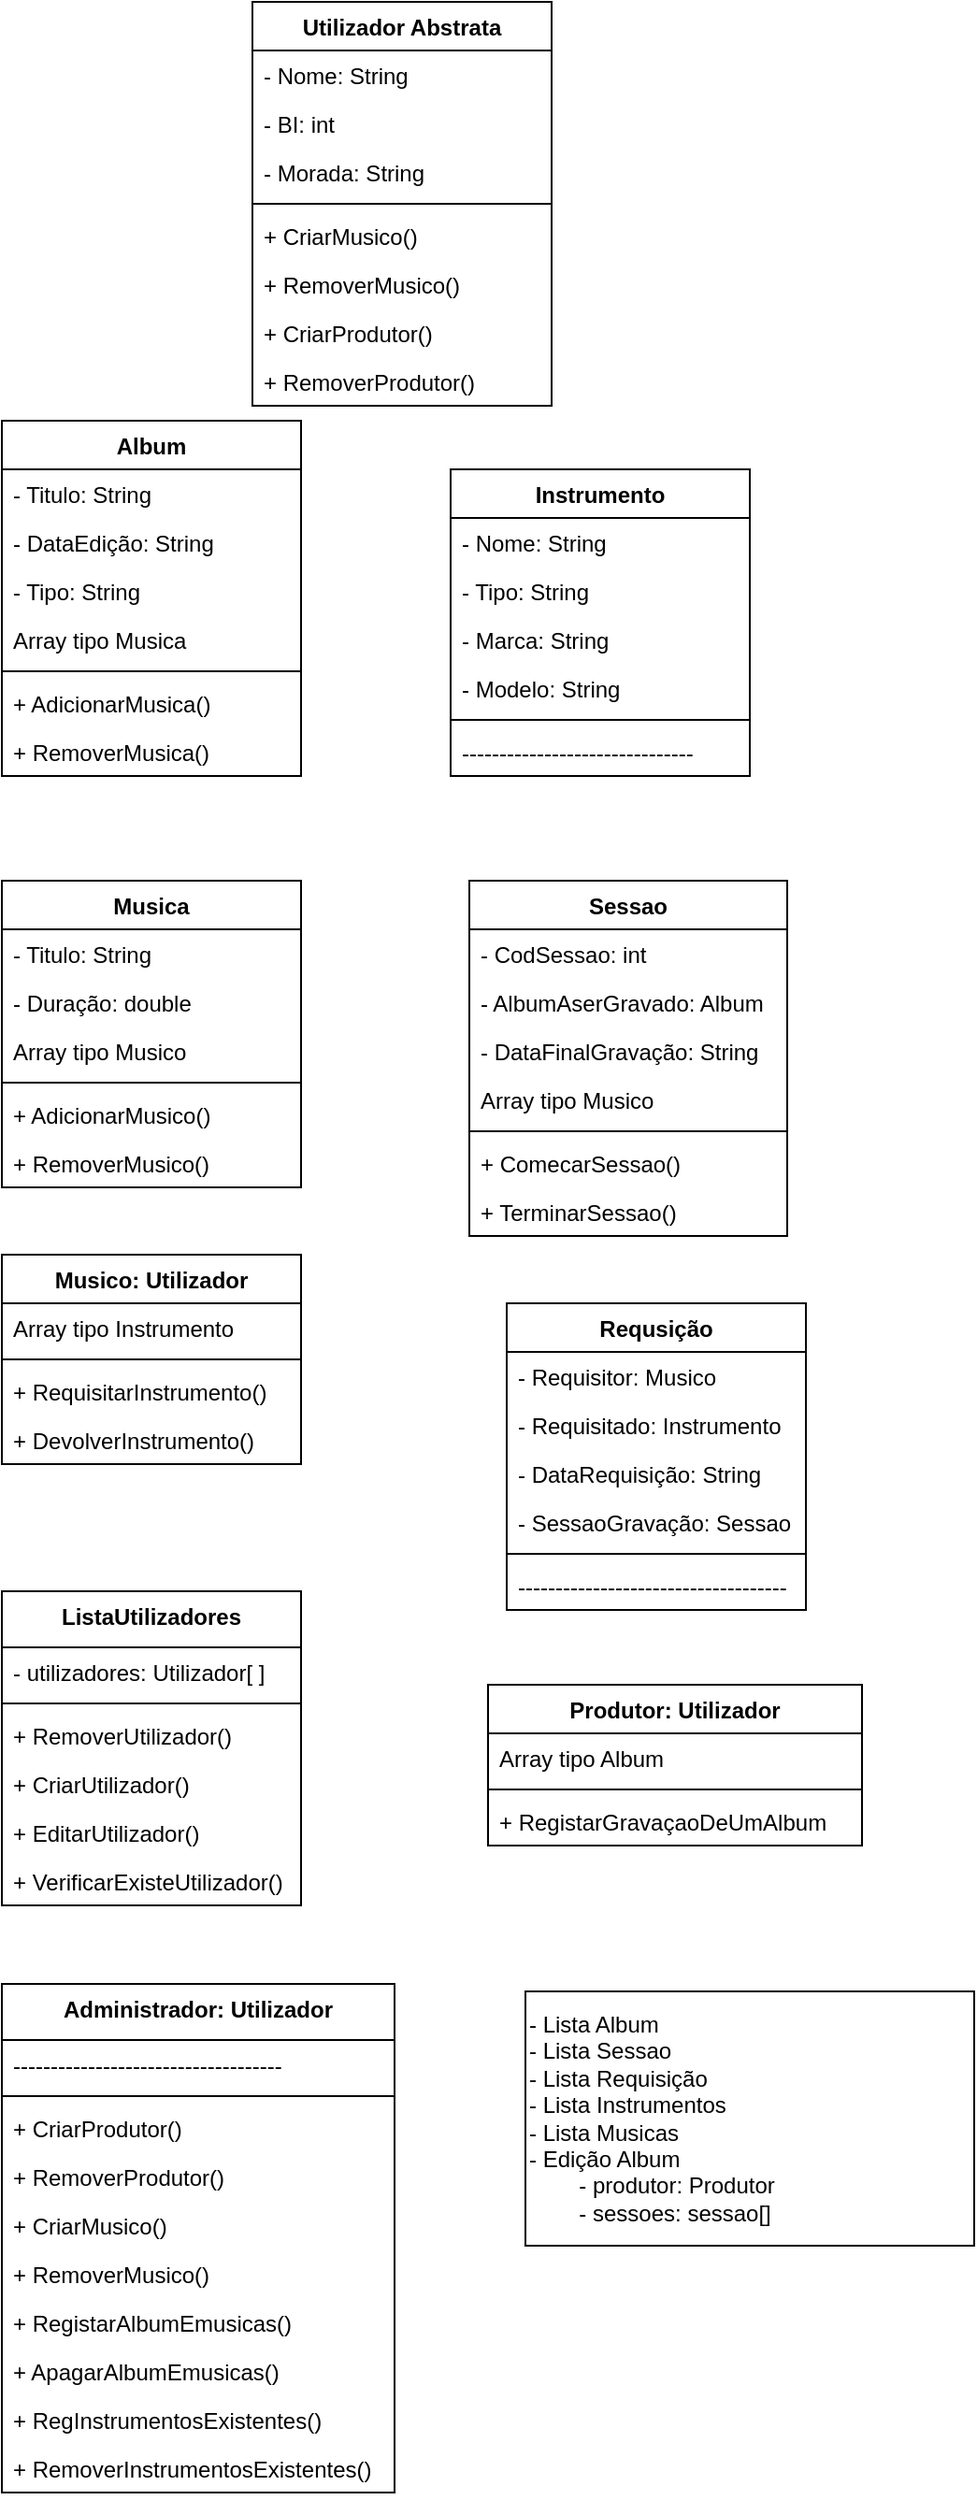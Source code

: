 <mxfile version="20.3.0" type="device"><diagram id="ZNUPMOFN4Fz9I-_FxuV6" name="Página-1"><mxGraphModel dx="734" dy="1929" grid="1" gridSize="10" guides="1" tooltips="1" connect="1" arrows="1" fold="1" page="1" pageScale="1" pageWidth="827" pageHeight="1169" math="0" shadow="0"><root><mxCell id="0"/><mxCell id="1" parent="0"/><mxCell id="EXbaauie8SCiXDVmpUHN-1" value="Album" style="swimlane;fontStyle=1;align=center;verticalAlign=top;childLayout=stackLayout;horizontal=1;startSize=26;horizontalStack=0;resizeParent=1;resizeParentMax=0;resizeLast=0;collapsible=1;marginBottom=0;" parent="1" vertex="1"><mxGeometry x="200" y="54" width="160" height="190" as="geometry"/></mxCell><mxCell id="EXbaauie8SCiXDVmpUHN-9" value="- Titulo: String" style="text;strokeColor=none;fillColor=none;align=left;verticalAlign=top;spacingLeft=4;spacingRight=4;overflow=hidden;rotatable=0;points=[[0,0.5],[1,0.5]];portConstraint=eastwest;" parent="EXbaauie8SCiXDVmpUHN-1" vertex="1"><mxGeometry y="26" width="160" height="26" as="geometry"/></mxCell><mxCell id="EXbaauie8SCiXDVmpUHN-8" value="- DataEdição: String" style="text;strokeColor=none;fillColor=none;align=left;verticalAlign=top;spacingLeft=4;spacingRight=4;overflow=hidden;rotatable=0;points=[[0,0.5],[1,0.5]];portConstraint=eastwest;" parent="EXbaauie8SCiXDVmpUHN-1" vertex="1"><mxGeometry y="52" width="160" height="26" as="geometry"/></mxCell><mxCell id="EXbaauie8SCiXDVmpUHN-7" value="- Tipo: String" style="text;strokeColor=none;fillColor=none;align=left;verticalAlign=top;spacingLeft=4;spacingRight=4;overflow=hidden;rotatable=0;points=[[0,0.5],[1,0.5]];portConstraint=eastwest;" parent="EXbaauie8SCiXDVmpUHN-1" vertex="1"><mxGeometry y="78" width="160" height="26" as="geometry"/></mxCell><mxCell id="EXbaauie8SCiXDVmpUHN-2" value="Array tipo Musica" style="text;strokeColor=none;fillColor=none;align=left;verticalAlign=top;spacingLeft=4;spacingRight=4;overflow=hidden;rotatable=0;points=[[0,0.5],[1,0.5]];portConstraint=eastwest;" parent="EXbaauie8SCiXDVmpUHN-1" vertex="1"><mxGeometry y="104" width="160" height="26" as="geometry"/></mxCell><mxCell id="EXbaauie8SCiXDVmpUHN-3" value="" style="line;strokeWidth=1;fillColor=none;align=left;verticalAlign=middle;spacingTop=-1;spacingLeft=3;spacingRight=3;rotatable=0;labelPosition=right;points=[];portConstraint=eastwest;strokeColor=inherit;" parent="EXbaauie8SCiXDVmpUHN-1" vertex="1"><mxGeometry y="130" width="160" height="8" as="geometry"/></mxCell><mxCell id="EXbaauie8SCiXDVmpUHN-6" value="+ AdicionarMusica()" style="text;strokeColor=none;fillColor=none;align=left;verticalAlign=top;spacingLeft=4;spacingRight=4;overflow=hidden;rotatable=0;points=[[0,0.5],[1,0.5]];portConstraint=eastwest;" parent="EXbaauie8SCiXDVmpUHN-1" vertex="1"><mxGeometry y="138" width="160" height="26" as="geometry"/></mxCell><mxCell id="EXbaauie8SCiXDVmpUHN-10" value="+ RemoverMusica()" style="text;strokeColor=none;fillColor=none;align=left;verticalAlign=top;spacingLeft=4;spacingRight=4;overflow=hidden;rotatable=0;points=[[0,0.5],[1,0.5]];portConstraint=eastwest;" parent="EXbaauie8SCiXDVmpUHN-1" vertex="1"><mxGeometry y="164" width="160" height="26" as="geometry"/></mxCell><mxCell id="EXbaauie8SCiXDVmpUHN-11" value="Musica" style="swimlane;fontStyle=1;align=center;verticalAlign=top;childLayout=stackLayout;horizontal=1;startSize=26;horizontalStack=0;resizeParent=1;resizeParentMax=0;resizeLast=0;collapsible=1;marginBottom=0;" parent="1" vertex="1"><mxGeometry x="200" y="300" width="160" height="164" as="geometry"/></mxCell><mxCell id="EXbaauie8SCiXDVmpUHN-17" value="- Titulo: String" style="text;strokeColor=none;fillColor=none;align=left;verticalAlign=top;spacingLeft=4;spacingRight=4;overflow=hidden;rotatable=0;points=[[0,0.5],[1,0.5]];portConstraint=eastwest;" parent="EXbaauie8SCiXDVmpUHN-11" vertex="1"><mxGeometry y="26" width="160" height="26" as="geometry"/></mxCell><mxCell id="EXbaauie8SCiXDVmpUHN-16" value="- Duração: double" style="text;strokeColor=none;fillColor=none;align=left;verticalAlign=top;spacingLeft=4;spacingRight=4;overflow=hidden;rotatable=0;points=[[0,0.5],[1,0.5]];portConstraint=eastwest;" parent="EXbaauie8SCiXDVmpUHN-11" vertex="1"><mxGeometry y="52" width="160" height="26" as="geometry"/></mxCell><mxCell id="EXbaauie8SCiXDVmpUHN-15" value="Array tipo Musico" style="text;strokeColor=none;fillColor=none;align=left;verticalAlign=top;spacingLeft=4;spacingRight=4;overflow=hidden;rotatable=0;points=[[0,0.5],[1,0.5]];portConstraint=eastwest;" parent="EXbaauie8SCiXDVmpUHN-11" vertex="1"><mxGeometry y="78" width="160" height="26" as="geometry"/></mxCell><mxCell id="EXbaauie8SCiXDVmpUHN-13" value="" style="line;strokeWidth=1;fillColor=none;align=left;verticalAlign=middle;spacingTop=-1;spacingLeft=3;spacingRight=3;rotatable=0;labelPosition=right;points=[];portConstraint=eastwest;strokeColor=inherit;" parent="EXbaauie8SCiXDVmpUHN-11" vertex="1"><mxGeometry y="104" width="160" height="8" as="geometry"/></mxCell><mxCell id="EXbaauie8SCiXDVmpUHN-38" value="+ AdicionarMusico()" style="text;strokeColor=none;fillColor=none;align=left;verticalAlign=top;spacingLeft=4;spacingRight=4;overflow=hidden;rotatable=0;points=[[0,0.5],[1,0.5]];portConstraint=eastwest;" parent="EXbaauie8SCiXDVmpUHN-11" vertex="1"><mxGeometry y="112" width="160" height="26" as="geometry"/></mxCell><mxCell id="EXbaauie8SCiXDVmpUHN-20" value="+ RemoverMusico()" style="text;strokeColor=none;fillColor=none;align=left;verticalAlign=top;spacingLeft=4;spacingRight=4;overflow=hidden;rotatable=0;points=[[0,0.5],[1,0.5]];portConstraint=eastwest;" parent="EXbaauie8SCiXDVmpUHN-11" vertex="1"><mxGeometry y="138" width="160" height="26" as="geometry"/></mxCell><mxCell id="EXbaauie8SCiXDVmpUHN-21" value="Musico: Utilizador" style="swimlane;fontStyle=1;align=center;verticalAlign=top;childLayout=stackLayout;horizontal=1;startSize=26;horizontalStack=0;resizeParent=1;resizeParentMax=0;resizeLast=0;collapsible=1;marginBottom=0;" parent="1" vertex="1"><mxGeometry x="200" y="500" width="160" height="112" as="geometry"/></mxCell><mxCell id="EXbaauie8SCiXDVmpUHN-23" value="Array tipo Instrumento" style="text;strokeColor=none;fillColor=none;align=left;verticalAlign=top;spacingLeft=4;spacingRight=4;overflow=hidden;rotatable=0;points=[[0,0.5],[1,0.5]];portConstraint=eastwest;" parent="EXbaauie8SCiXDVmpUHN-21" vertex="1"><mxGeometry y="26" width="160" height="26" as="geometry"/></mxCell><mxCell id="EXbaauie8SCiXDVmpUHN-25" value="" style="line;strokeWidth=1;fillColor=none;align=left;verticalAlign=middle;spacingTop=-1;spacingLeft=3;spacingRight=3;rotatable=0;labelPosition=right;points=[];portConstraint=eastwest;strokeColor=inherit;" parent="EXbaauie8SCiXDVmpUHN-21" vertex="1"><mxGeometry y="52" width="160" height="8" as="geometry"/></mxCell><mxCell id="EXbaauie8SCiXDVmpUHN-39" value="+ RequisitarInstrumento()" style="text;strokeColor=none;fillColor=none;align=left;verticalAlign=top;spacingLeft=4;spacingRight=4;overflow=hidden;rotatable=0;points=[[0,0.5],[1,0.5]];portConstraint=eastwest;" parent="EXbaauie8SCiXDVmpUHN-21" vertex="1"><mxGeometry y="60" width="160" height="26" as="geometry"/></mxCell><mxCell id="EXbaauie8SCiXDVmpUHN-27" value="+ DevolverInstrumento()" style="text;strokeColor=none;fillColor=none;align=left;verticalAlign=top;spacingLeft=4;spacingRight=4;overflow=hidden;rotatable=0;points=[[0,0.5],[1,0.5]];portConstraint=eastwest;" parent="EXbaauie8SCiXDVmpUHN-21" vertex="1"><mxGeometry y="86" width="160" height="26" as="geometry"/></mxCell><mxCell id="EXbaauie8SCiXDVmpUHN-31" value="Instrumento" style="swimlane;fontStyle=1;align=center;verticalAlign=top;childLayout=stackLayout;horizontal=1;startSize=26;horizontalStack=0;resizeParent=1;resizeParentMax=0;resizeLast=0;collapsible=1;marginBottom=0;" parent="1" vertex="1"><mxGeometry x="440" y="80" width="160" height="164" as="geometry"/></mxCell><mxCell id="EXbaauie8SCiXDVmpUHN-32" value="- Nome: String" style="text;strokeColor=none;fillColor=none;align=left;verticalAlign=top;spacingLeft=4;spacingRight=4;overflow=hidden;rotatable=0;points=[[0,0.5],[1,0.5]];portConstraint=eastwest;" parent="EXbaauie8SCiXDVmpUHN-31" vertex="1"><mxGeometry y="26" width="160" height="26" as="geometry"/></mxCell><mxCell id="EXbaauie8SCiXDVmpUHN-33" value="- Tipo: String" style="text;strokeColor=none;fillColor=none;align=left;verticalAlign=top;spacingLeft=4;spacingRight=4;overflow=hidden;rotatable=0;points=[[0,0.5],[1,0.5]];portConstraint=eastwest;" parent="EXbaauie8SCiXDVmpUHN-31" vertex="1"><mxGeometry y="52" width="160" height="26" as="geometry"/></mxCell><mxCell id="EXbaauie8SCiXDVmpUHN-34" value="- Marca: String" style="text;strokeColor=none;fillColor=none;align=left;verticalAlign=top;spacingLeft=4;spacingRight=4;overflow=hidden;rotatable=0;points=[[0,0.5],[1,0.5]];portConstraint=eastwest;" parent="EXbaauie8SCiXDVmpUHN-31" vertex="1"><mxGeometry y="78" width="160" height="26" as="geometry"/></mxCell><mxCell id="EXbaauie8SCiXDVmpUHN-35" value="- Modelo: String" style="text;strokeColor=none;fillColor=none;align=left;verticalAlign=top;spacingLeft=4;spacingRight=4;overflow=hidden;rotatable=0;points=[[0,0.5],[1,0.5]];portConstraint=eastwest;" parent="EXbaauie8SCiXDVmpUHN-31" vertex="1"><mxGeometry y="104" width="160" height="26" as="geometry"/></mxCell><mxCell id="EXbaauie8SCiXDVmpUHN-36" value="" style="line;strokeWidth=1;fillColor=none;align=left;verticalAlign=middle;spacingTop=-1;spacingLeft=3;spacingRight=3;rotatable=0;labelPosition=right;points=[];portConstraint=eastwest;strokeColor=inherit;" parent="EXbaauie8SCiXDVmpUHN-31" vertex="1"><mxGeometry y="130" width="160" height="8" as="geometry"/></mxCell><mxCell id="EXbaauie8SCiXDVmpUHN-37" value="-------------------------------" style="text;strokeColor=none;fillColor=none;align=left;verticalAlign=top;spacingLeft=4;spacingRight=4;overflow=hidden;rotatable=0;points=[[0,0.5],[1,0.5]];portConstraint=eastwest;" parent="EXbaauie8SCiXDVmpUHN-31" vertex="1"><mxGeometry y="138" width="160" height="26" as="geometry"/></mxCell><mxCell id="EXbaauie8SCiXDVmpUHN-41" value="Requsição" style="swimlane;fontStyle=1;align=center;verticalAlign=top;childLayout=stackLayout;horizontal=1;startSize=26;horizontalStack=0;resizeParent=1;resizeParentMax=0;resizeLast=0;collapsible=1;marginBottom=0;" parent="1" vertex="1"><mxGeometry x="470" y="526" width="160" height="164" as="geometry"/></mxCell><mxCell id="EXbaauie8SCiXDVmpUHN-42" value="- Requisitor: Musico" style="text;strokeColor=none;fillColor=none;align=left;verticalAlign=top;spacingLeft=4;spacingRight=4;overflow=hidden;rotatable=0;points=[[0,0.5],[1,0.5]];portConstraint=eastwest;" parent="EXbaauie8SCiXDVmpUHN-41" vertex="1"><mxGeometry y="26" width="160" height="26" as="geometry"/></mxCell><mxCell id="EXbaauie8SCiXDVmpUHN-43" value="- Requisitado: Instrumento" style="text;strokeColor=none;fillColor=none;align=left;verticalAlign=top;spacingLeft=4;spacingRight=4;overflow=hidden;rotatable=0;points=[[0,0.5],[1,0.5]];portConstraint=eastwest;" parent="EXbaauie8SCiXDVmpUHN-41" vertex="1"><mxGeometry y="52" width="160" height="26" as="geometry"/></mxCell><mxCell id="EXbaauie8SCiXDVmpUHN-44" value="- DataRequisição: String&#10; " style="text;strokeColor=none;fillColor=none;align=left;verticalAlign=top;spacingLeft=4;spacingRight=4;overflow=hidden;rotatable=0;points=[[0,0.5],[1,0.5]];portConstraint=eastwest;" parent="EXbaauie8SCiXDVmpUHN-41" vertex="1"><mxGeometry y="78" width="160" height="26" as="geometry"/></mxCell><mxCell id="EXbaauie8SCiXDVmpUHN-45" value="- SessaoGravação: Sessao" style="text;strokeColor=none;fillColor=none;align=left;verticalAlign=top;spacingLeft=4;spacingRight=4;overflow=hidden;rotatable=0;points=[[0,0.5],[1,0.5]];portConstraint=eastwest;" parent="EXbaauie8SCiXDVmpUHN-41" vertex="1"><mxGeometry y="104" width="160" height="26" as="geometry"/></mxCell><mxCell id="EXbaauie8SCiXDVmpUHN-47" value="" style="line;strokeWidth=1;fillColor=none;align=left;verticalAlign=middle;spacingTop=-1;spacingLeft=3;spacingRight=3;rotatable=0;labelPosition=right;points=[];portConstraint=eastwest;strokeColor=inherit;" parent="EXbaauie8SCiXDVmpUHN-41" vertex="1"><mxGeometry y="130" width="160" height="8" as="geometry"/></mxCell><mxCell id="EXbaauie8SCiXDVmpUHN-49" value="------------------------------------" style="text;strokeColor=none;fillColor=none;align=left;verticalAlign=top;spacingLeft=4;spacingRight=4;overflow=hidden;rotatable=0;points=[[0,0.5],[1,0.5]];portConstraint=eastwest;" parent="EXbaauie8SCiXDVmpUHN-41" vertex="1"><mxGeometry y="138" width="160" height="26" as="geometry"/></mxCell><mxCell id="EXbaauie8SCiXDVmpUHN-51" value="Sessao" style="swimlane;fontStyle=1;align=center;verticalAlign=top;childLayout=stackLayout;horizontal=1;startSize=26;horizontalStack=0;resizeParent=1;resizeParentMax=0;resizeLast=0;collapsible=1;marginBottom=0;" parent="1" vertex="1"><mxGeometry x="450" y="300" width="170" height="190" as="geometry"/></mxCell><mxCell id="EXbaauie8SCiXDVmpUHN-52" value="- CodSessao: int" style="text;strokeColor=none;fillColor=none;align=left;verticalAlign=top;spacingLeft=4;spacingRight=4;overflow=hidden;rotatable=0;points=[[0,0.5],[1,0.5]];portConstraint=eastwest;" parent="EXbaauie8SCiXDVmpUHN-51" vertex="1"><mxGeometry y="26" width="170" height="26" as="geometry"/></mxCell><mxCell id="EXbaauie8SCiXDVmpUHN-61" value="- AlbumAserGravado: Album" style="text;strokeColor=none;fillColor=none;align=left;verticalAlign=top;spacingLeft=4;spacingRight=4;overflow=hidden;rotatable=0;points=[[0,0.5],[1,0.5]];portConstraint=eastwest;" parent="EXbaauie8SCiXDVmpUHN-51" vertex="1"><mxGeometry y="52" width="170" height="26" as="geometry"/></mxCell><mxCell id="EXbaauie8SCiXDVmpUHN-53" value="- DataFinalGravação: String" style="text;strokeColor=none;fillColor=none;align=left;verticalAlign=top;spacingLeft=4;spacingRight=4;overflow=hidden;rotatable=0;points=[[0,0.5],[1,0.5]];portConstraint=eastwest;" parent="EXbaauie8SCiXDVmpUHN-51" vertex="1"><mxGeometry y="78" width="170" height="26" as="geometry"/></mxCell><mxCell id="EXbaauie8SCiXDVmpUHN-54" value="Array tipo Musico" style="text;strokeColor=none;fillColor=none;align=left;verticalAlign=top;spacingLeft=4;spacingRight=4;overflow=hidden;rotatable=0;points=[[0,0.5],[1,0.5]];portConstraint=eastwest;" parent="EXbaauie8SCiXDVmpUHN-51" vertex="1"><mxGeometry y="104" width="170" height="26" as="geometry"/></mxCell><mxCell id="EXbaauie8SCiXDVmpUHN-55" value="" style="line;strokeWidth=1;fillColor=none;align=left;verticalAlign=middle;spacingTop=-1;spacingLeft=3;spacingRight=3;rotatable=0;labelPosition=right;points=[];portConstraint=eastwest;strokeColor=inherit;" parent="EXbaauie8SCiXDVmpUHN-51" vertex="1"><mxGeometry y="130" width="170" height="8" as="geometry"/></mxCell><mxCell id="EXbaauie8SCiXDVmpUHN-56" value="+ ComecarSessao()" style="text;strokeColor=none;fillColor=none;align=left;verticalAlign=top;spacingLeft=4;spacingRight=4;overflow=hidden;rotatable=0;points=[[0,0.5],[1,0.5]];portConstraint=eastwest;" parent="EXbaauie8SCiXDVmpUHN-51" vertex="1"><mxGeometry y="138" width="170" height="26" as="geometry"/></mxCell><mxCell id="EXbaauie8SCiXDVmpUHN-57" value="+ TerminarSessao()" style="text;strokeColor=none;fillColor=none;align=left;verticalAlign=top;spacingLeft=4;spacingRight=4;overflow=hidden;rotatable=0;points=[[0,0.5],[1,0.5]];portConstraint=eastwest;" parent="EXbaauie8SCiXDVmpUHN-51" vertex="1"><mxGeometry y="164" width="170" height="26" as="geometry"/></mxCell><mxCell id="wCdiIDPbryFOpeRNSv79-29" value="Produtor: Utilizador" style="swimlane;fontStyle=1;align=center;verticalAlign=top;childLayout=stackLayout;horizontal=1;startSize=26;horizontalStack=0;resizeParent=1;resizeParentMax=0;resizeLast=0;collapsible=1;marginBottom=0;" parent="1" vertex="1"><mxGeometry x="460" y="730" width="200" height="86" as="geometry"/></mxCell><mxCell id="wCdiIDPbryFOpeRNSv79-33" value="Array tipo Album" style="text;strokeColor=none;fillColor=none;align=left;verticalAlign=top;spacingLeft=4;spacingRight=4;overflow=hidden;rotatable=0;points=[[0,0.5],[1,0.5]];portConstraint=eastwest;" parent="wCdiIDPbryFOpeRNSv79-29" vertex="1"><mxGeometry y="26" width="200" height="26" as="geometry"/></mxCell><mxCell id="wCdiIDPbryFOpeRNSv79-34" value="" style="line;strokeWidth=1;fillColor=none;align=left;verticalAlign=middle;spacingTop=-1;spacingLeft=3;spacingRight=3;rotatable=0;labelPosition=right;points=[];portConstraint=eastwest;strokeColor=inherit;" parent="wCdiIDPbryFOpeRNSv79-29" vertex="1"><mxGeometry y="52" width="200" height="8" as="geometry"/></mxCell><mxCell id="wCdiIDPbryFOpeRNSv79-35" value="+ RegistarGravaçaoDeUmAlbum" style="text;strokeColor=none;fillColor=none;align=left;verticalAlign=top;spacingLeft=4;spacingRight=4;overflow=hidden;rotatable=0;points=[[0,0.5],[1,0.5]];portConstraint=eastwest;" parent="wCdiIDPbryFOpeRNSv79-29" vertex="1"><mxGeometry y="60" width="200" height="26" as="geometry"/></mxCell><mxCell id="wCdiIDPbryFOpeRNSv79-37" value="Utilizador Abstrata" style="swimlane;fontStyle=1;align=center;verticalAlign=top;childLayout=stackLayout;horizontal=1;startSize=26;horizontalStack=0;resizeParent=1;resizeParentMax=0;resizeLast=0;collapsible=1;marginBottom=0;" parent="1" vertex="1"><mxGeometry x="334" y="-170" width="160" height="216" as="geometry"/></mxCell><mxCell id="wCdiIDPbryFOpeRNSv79-38" value="- Nome: String" style="text;strokeColor=none;fillColor=none;align=left;verticalAlign=top;spacingLeft=4;spacingRight=4;overflow=hidden;rotatable=0;points=[[0,0.5],[1,0.5]];portConstraint=eastwest;" parent="wCdiIDPbryFOpeRNSv79-37" vertex="1"><mxGeometry y="26" width="160" height="26" as="geometry"/></mxCell><mxCell id="wCdiIDPbryFOpeRNSv79-39" value="- BI: int&#10; " style="text;strokeColor=none;fillColor=none;align=left;verticalAlign=top;spacingLeft=4;spacingRight=4;overflow=hidden;rotatable=0;points=[[0,0.5],[1,0.5]];portConstraint=eastwest;" parent="wCdiIDPbryFOpeRNSv79-37" vertex="1"><mxGeometry y="52" width="160" height="26" as="geometry"/></mxCell><mxCell id="wCdiIDPbryFOpeRNSv79-40" value="- Morada: String&#10; " style="text;strokeColor=none;fillColor=none;align=left;verticalAlign=top;spacingLeft=4;spacingRight=4;overflow=hidden;rotatable=0;points=[[0,0.5],[1,0.5]];portConstraint=eastwest;" parent="wCdiIDPbryFOpeRNSv79-37" vertex="1"><mxGeometry y="78" width="160" height="26" as="geometry"/></mxCell><mxCell id="wCdiIDPbryFOpeRNSv79-42" value="" style="line;strokeWidth=1;fillColor=none;align=left;verticalAlign=middle;spacingTop=-1;spacingLeft=3;spacingRight=3;rotatable=0;labelPosition=right;points=[];portConstraint=eastwest;strokeColor=inherit;" parent="wCdiIDPbryFOpeRNSv79-37" vertex="1"><mxGeometry y="104" width="160" height="8" as="geometry"/></mxCell><mxCell id="wCdiIDPbryFOpeRNSv79-43" value="+ CriarMusico()" style="text;strokeColor=none;fillColor=none;align=left;verticalAlign=top;spacingLeft=4;spacingRight=4;overflow=hidden;rotatable=0;points=[[0,0.5],[1,0.5]];portConstraint=eastwest;" parent="wCdiIDPbryFOpeRNSv79-37" vertex="1"><mxGeometry y="112" width="160" height="26" as="geometry"/></mxCell><mxCell id="wCdiIDPbryFOpeRNSv79-44" value="+ RemoverMusico()" style="text;strokeColor=none;fillColor=none;align=left;verticalAlign=top;spacingLeft=4;spacingRight=4;overflow=hidden;rotatable=0;points=[[0,0.5],[1,0.5]];portConstraint=eastwest;" parent="wCdiIDPbryFOpeRNSv79-37" vertex="1"><mxGeometry y="138" width="160" height="26" as="geometry"/></mxCell><mxCell id="wCdiIDPbryFOpeRNSv79-59" value="+ CriarProdutor()" style="text;strokeColor=none;fillColor=none;align=left;verticalAlign=top;spacingLeft=4;spacingRight=4;overflow=hidden;rotatable=0;points=[[0,0.5],[1,0.5]];portConstraint=eastwest;" parent="wCdiIDPbryFOpeRNSv79-37" vertex="1"><mxGeometry y="164" width="160" height="26" as="geometry"/></mxCell><mxCell id="wCdiIDPbryFOpeRNSv79-60" value="+ RemoverProdutor()" style="text;strokeColor=none;fillColor=none;align=left;verticalAlign=top;spacingLeft=4;spacingRight=4;overflow=hidden;rotatable=0;points=[[0,0.5],[1,0.5]];portConstraint=eastwest;" parent="wCdiIDPbryFOpeRNSv79-37" vertex="1"><mxGeometry y="190" width="160" height="26" as="geometry"/></mxCell><mxCell id="wCdiIDPbryFOpeRNSv79-45" value="ListaUtilizadores&#10;  " style="swimlane;fontStyle=1;align=center;verticalAlign=top;childLayout=stackLayout;horizontal=1;startSize=30;horizontalStack=0;resizeParent=1;resizeParentMax=0;resizeLast=0;collapsible=1;marginBottom=0;" parent="1" vertex="1"><mxGeometry x="200" y="680" width="160" height="168" as="geometry"/></mxCell><mxCell id="wCdiIDPbryFOpeRNSv79-46" value="- utilizadores: Utilizador[ ]" style="text;strokeColor=none;fillColor=none;align=left;verticalAlign=top;spacingLeft=4;spacingRight=4;overflow=hidden;rotatable=0;points=[[0,0.5],[1,0.5]];portConstraint=eastwest;" parent="wCdiIDPbryFOpeRNSv79-45" vertex="1"><mxGeometry y="30" width="160" height="26" as="geometry"/></mxCell><mxCell id="wCdiIDPbryFOpeRNSv79-47" value="" style="line;strokeWidth=1;fillColor=none;align=left;verticalAlign=middle;spacingTop=-1;spacingLeft=3;spacingRight=3;rotatable=0;labelPosition=right;points=[];portConstraint=eastwest;strokeColor=inherit;" parent="wCdiIDPbryFOpeRNSv79-45" vertex="1"><mxGeometry y="56" width="160" height="8" as="geometry"/></mxCell><mxCell id="wCdiIDPbryFOpeRNSv79-49" value="+ RemoverUtilizador()&#10;&#10;" style="text;strokeColor=none;fillColor=none;align=left;verticalAlign=top;spacingLeft=4;spacingRight=4;overflow=hidden;rotatable=0;points=[[0,0.5],[1,0.5]];portConstraint=eastwest;" parent="wCdiIDPbryFOpeRNSv79-45" vertex="1"><mxGeometry y="64" width="160" height="26" as="geometry"/></mxCell><mxCell id="wCdiIDPbryFOpeRNSv79-48" value="+ CriarUtilizador()" style="text;strokeColor=none;fillColor=none;align=left;verticalAlign=top;spacingLeft=4;spacingRight=4;overflow=hidden;rotatable=0;points=[[0,0.5],[1,0.5]];portConstraint=eastwest;" parent="wCdiIDPbryFOpeRNSv79-45" vertex="1"><mxGeometry y="90" width="160" height="26" as="geometry"/></mxCell><mxCell id="wCdiIDPbryFOpeRNSv79-50" value="+ EditarUtilizador()&#10;&#10;&#10;" style="text;strokeColor=none;fillColor=none;align=left;verticalAlign=top;spacingLeft=4;spacingRight=4;overflow=hidden;rotatable=0;points=[[0,0.5],[1,0.5]];portConstraint=eastwest;" parent="wCdiIDPbryFOpeRNSv79-45" vertex="1"><mxGeometry y="116" width="160" height="26" as="geometry"/></mxCell><mxCell id="wCdiIDPbryFOpeRNSv79-51" value="+ VerificarExisteUtilizador()&#10;&#10;&#10;" style="text;strokeColor=none;fillColor=none;align=left;verticalAlign=top;spacingLeft=4;spacingRight=4;overflow=hidden;rotatable=0;points=[[0,0.5],[1,0.5]];portConstraint=eastwest;" parent="wCdiIDPbryFOpeRNSv79-45" vertex="1"><mxGeometry y="142" width="160" height="26" as="geometry"/></mxCell><mxCell id="wCdiIDPbryFOpeRNSv79-52" value="Administrador: Utilizador" style="swimlane;fontStyle=1;align=center;verticalAlign=top;childLayout=stackLayout;horizontal=1;startSize=30;horizontalStack=0;resizeParent=1;resizeParentMax=0;resizeLast=0;collapsible=1;marginBottom=0;" parent="1" vertex="1"><mxGeometry x="200" y="890" width="210" height="272" as="geometry"/></mxCell><mxCell id="wCdiIDPbryFOpeRNSv79-53" value="------------------------------------" style="text;strokeColor=none;fillColor=none;align=left;verticalAlign=top;spacingLeft=4;spacingRight=4;overflow=hidden;rotatable=0;points=[[0,0.5],[1,0.5]];portConstraint=eastwest;" parent="wCdiIDPbryFOpeRNSv79-52" vertex="1"><mxGeometry y="30" width="210" height="26" as="geometry"/></mxCell><mxCell id="wCdiIDPbryFOpeRNSv79-54" value="" style="line;strokeWidth=1;fillColor=none;align=left;verticalAlign=middle;spacingTop=-1;spacingLeft=3;spacingRight=3;rotatable=0;labelPosition=right;points=[];portConstraint=eastwest;strokeColor=inherit;" parent="wCdiIDPbryFOpeRNSv79-52" vertex="1"><mxGeometry y="56" width="210" height="8" as="geometry"/></mxCell><mxCell id="wCdiIDPbryFOpeRNSv79-55" value="+ CriarProdutor()" style="text;strokeColor=none;fillColor=none;align=left;verticalAlign=top;spacingLeft=4;spacingRight=4;overflow=hidden;rotatable=0;points=[[0,0.5],[1,0.5]];portConstraint=eastwest;" parent="wCdiIDPbryFOpeRNSv79-52" vertex="1"><mxGeometry y="64" width="210" height="26" as="geometry"/></mxCell><mxCell id="wCdiIDPbryFOpeRNSv79-56" value="+ RemoverProdutor()&#10;&#10;" style="text;strokeColor=none;fillColor=none;align=left;verticalAlign=top;spacingLeft=4;spacingRight=4;overflow=hidden;rotatable=0;points=[[0,0.5],[1,0.5]];portConstraint=eastwest;" parent="wCdiIDPbryFOpeRNSv79-52" vertex="1"><mxGeometry y="90" width="210" height="26" as="geometry"/></mxCell><mxCell id="wCdiIDPbryFOpeRNSv79-57" value="+ CriarMusico()&#10;&#10;&#10;" style="text;strokeColor=none;fillColor=none;align=left;verticalAlign=top;spacingLeft=4;spacingRight=4;overflow=hidden;rotatable=0;points=[[0,0.5],[1,0.5]];portConstraint=eastwest;" parent="wCdiIDPbryFOpeRNSv79-52" vertex="1"><mxGeometry y="116" width="210" height="26" as="geometry"/></mxCell><mxCell id="wCdiIDPbryFOpeRNSv79-62" value="+ RemoverMusico()&#10;&#10;&#10;" style="text;strokeColor=none;fillColor=none;align=left;verticalAlign=top;spacingLeft=4;spacingRight=4;overflow=hidden;rotatable=0;points=[[0,0.5],[1,0.5]];portConstraint=eastwest;" parent="wCdiIDPbryFOpeRNSv79-52" vertex="1"><mxGeometry y="142" width="210" height="26" as="geometry"/></mxCell><mxCell id="wCdiIDPbryFOpeRNSv79-64" value="+ RegistarAlbumEmusicas()&#10;&#10;&#10;" style="text;strokeColor=none;fillColor=none;align=left;verticalAlign=top;spacingLeft=4;spacingRight=4;overflow=hidden;rotatable=0;points=[[0,0.5],[1,0.5]];portConstraint=eastwest;" parent="wCdiIDPbryFOpeRNSv79-52" vertex="1"><mxGeometry y="168" width="210" height="26" as="geometry"/></mxCell><mxCell id="wCdiIDPbryFOpeRNSv79-63" value="+ ApagarAlbumEmusicas()&#10;&#10;&#10;" style="text;strokeColor=none;fillColor=none;align=left;verticalAlign=top;spacingLeft=4;spacingRight=4;overflow=hidden;rotatable=0;points=[[0,0.5],[1,0.5]];portConstraint=eastwest;" parent="wCdiIDPbryFOpeRNSv79-52" vertex="1"><mxGeometry y="194" width="210" height="26" as="geometry"/></mxCell><mxCell id="wCdiIDPbryFOpeRNSv79-65" value="+ RegInstrumentosExistentes()&#10;&#10;&#10;" style="text;strokeColor=none;fillColor=none;align=left;verticalAlign=top;spacingLeft=4;spacingRight=4;overflow=hidden;rotatable=0;points=[[0,0.5],[1,0.5]];portConstraint=eastwest;" parent="wCdiIDPbryFOpeRNSv79-52" vertex="1"><mxGeometry y="220" width="210" height="26" as="geometry"/></mxCell><mxCell id="wCdiIDPbryFOpeRNSv79-58" value="+ RemoverInstrumentosExistentes()&#10;&#10;&#10;" style="text;strokeColor=none;fillColor=none;align=left;verticalAlign=top;spacingLeft=4;spacingRight=4;overflow=hidden;rotatable=0;points=[[0,0.5],[1,0.5]];portConstraint=eastwest;" parent="wCdiIDPbryFOpeRNSv79-52" vertex="1"><mxGeometry y="246" width="210" height="26" as="geometry"/></mxCell><mxCell id="wCdiIDPbryFOpeRNSv79-73" value="- Lista Album&lt;br&gt;- Lista Sessao&lt;br&gt;- Lista Requisição&lt;br&gt;- Lista Instrumentos&lt;br&gt;- Lista Musicas&lt;br&gt;- Edição Album&lt;br&gt;&lt;span style=&quot;white-space: pre;&quot;&gt;&#9;&lt;/span&gt;- produtor: Produtor&lt;br&gt;&lt;span style=&quot;white-space: pre;&quot;&gt;&#9;&lt;/span&gt;- sessoes: sessao[]&amp;nbsp;" style="rounded=0;whiteSpace=wrap;html=1;align=left;" parent="1" vertex="1"><mxGeometry x="480" y="894" width="240" height="136" as="geometry"/></mxCell></root></mxGraphModel></diagram></mxfile>